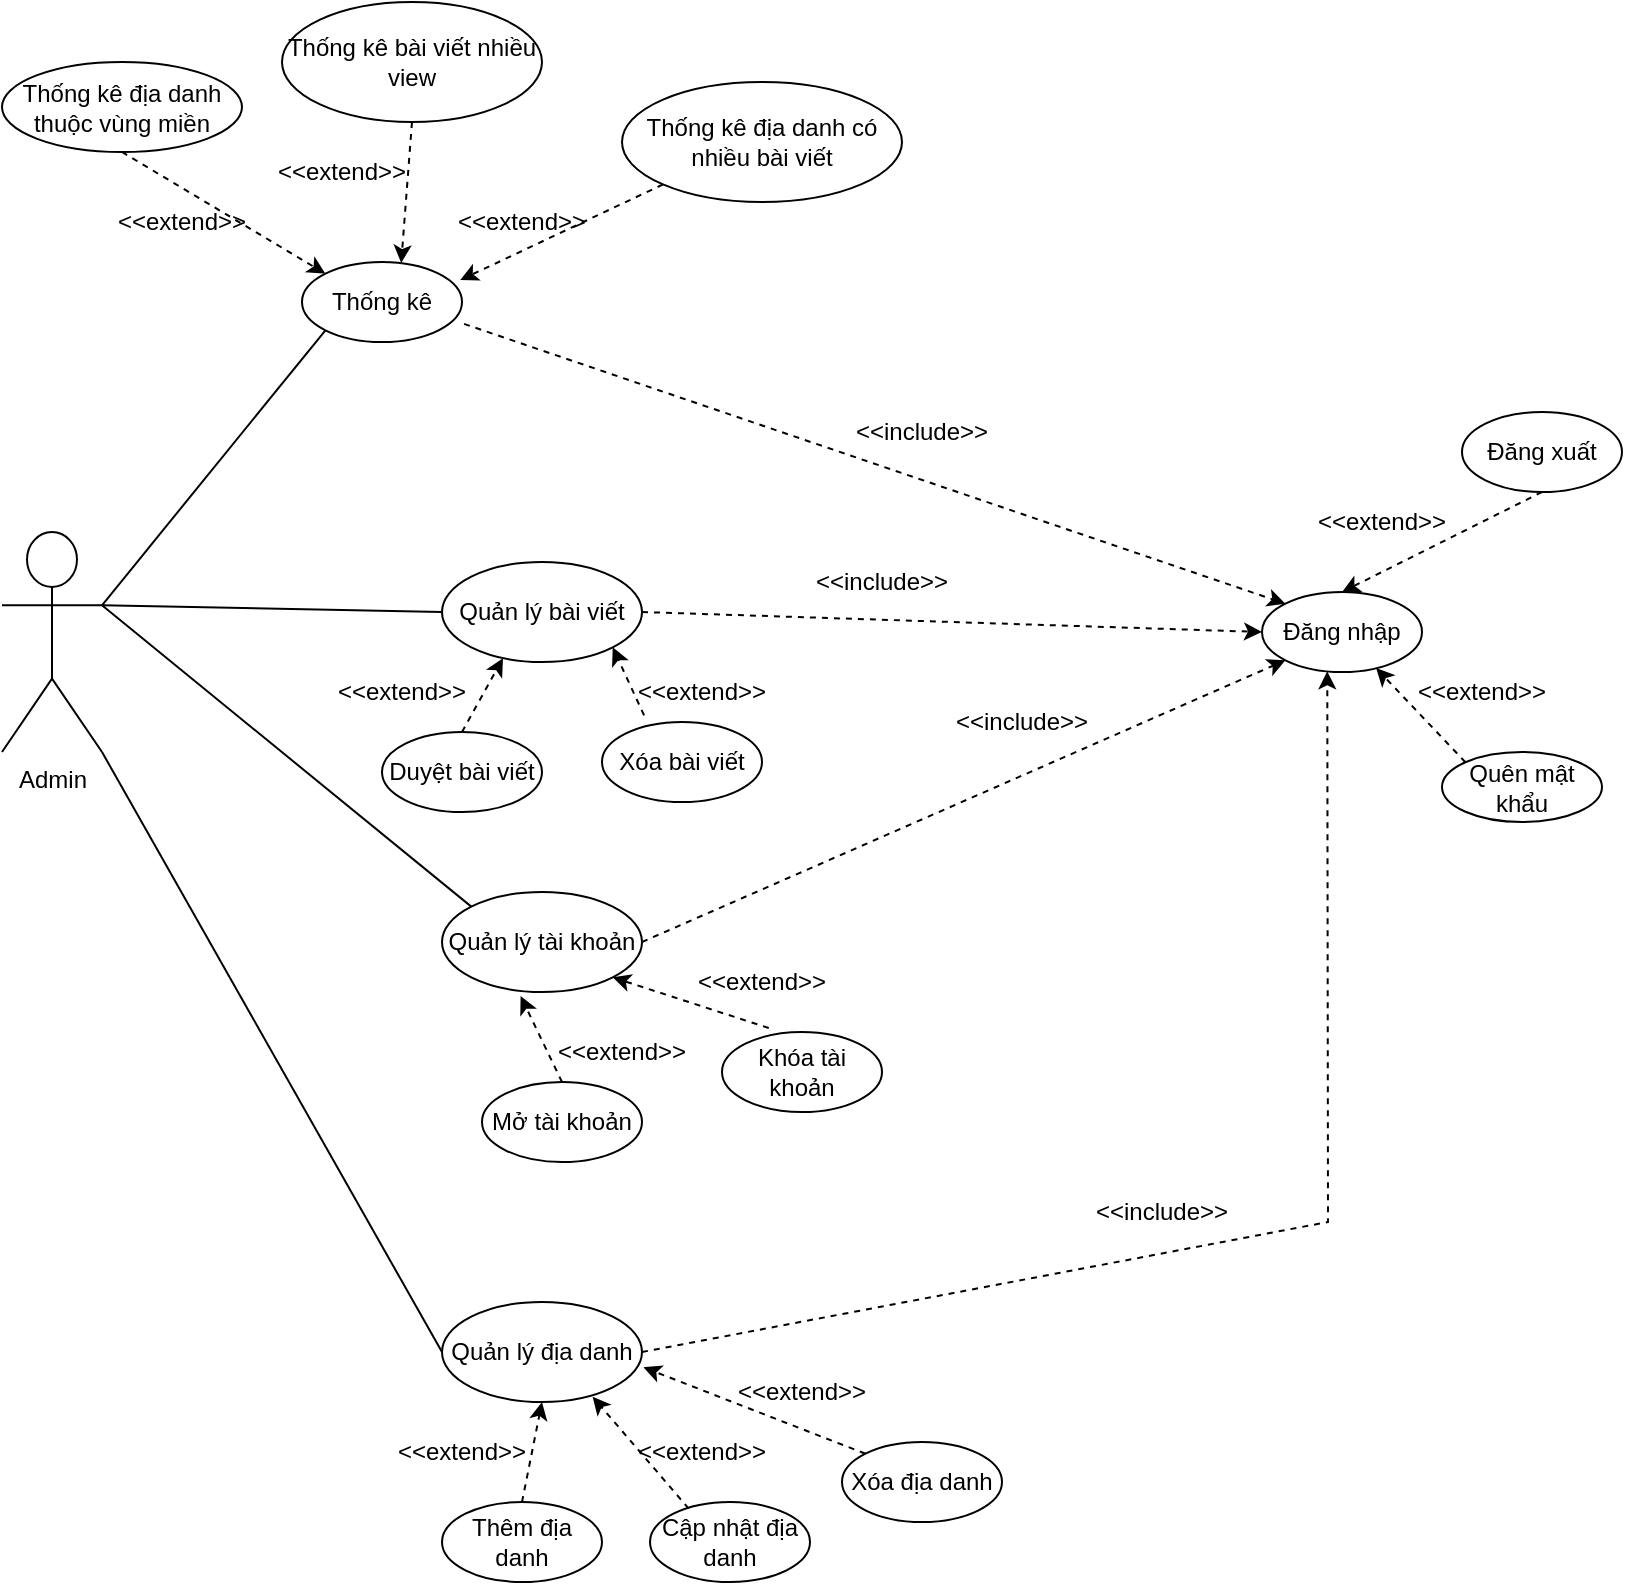 <mxfile version="16.0.0" type="github" pages="3">
  <diagram id="Jql77AijrYIN3KDk63lc" name="Admin">
    <mxGraphModel dx="1564" dy="872" grid="1" gridSize="10" guides="1" tooltips="1" connect="1" arrows="1" fold="1" page="1" pageScale="1" pageWidth="827" pageHeight="1169" math="0" shadow="0">
      <root>
        <mxCell id="OLgPwKhHEB8N8eYpCHfR-0" />
        <mxCell id="OLgPwKhHEB8N8eYpCHfR-1" parent="OLgPwKhHEB8N8eYpCHfR-0" />
        <mxCell id="vltrpdNg1YDniGxMTgad-0" value="Admin" style="shape=umlActor;verticalLabelPosition=bottom;verticalAlign=top;html=1;outlineConnect=0;" parent="OLgPwKhHEB8N8eYpCHfR-1" vertex="1">
          <mxGeometry x="10" y="335" width="50" height="110" as="geometry" />
        </mxCell>
        <mxCell id="wBagWmyPqQhV3in8v2J4-0" value="Đăng nhập" style="ellipse;whiteSpace=wrap;html=1;" parent="OLgPwKhHEB8N8eYpCHfR-1" vertex="1">
          <mxGeometry x="640" y="365" width="80" height="40" as="geometry" />
        </mxCell>
        <mxCell id="wBagWmyPqQhV3in8v2J4-1" value="Đăng xuất" style="ellipse;whiteSpace=wrap;html=1;" parent="OLgPwKhHEB8N8eYpCHfR-1" vertex="1">
          <mxGeometry x="740" y="275" width="80" height="40" as="geometry" />
        </mxCell>
        <mxCell id="wBagWmyPqQhV3in8v2J4-2" value="" style="endArrow=classic;html=1;rounded=0;dashed=1;exitX=0.5;exitY=1;exitDx=0;exitDy=0;entryX=0.5;entryY=0;entryDx=0;entryDy=0;" parent="OLgPwKhHEB8N8eYpCHfR-1" source="wBagWmyPqQhV3in8v2J4-1" target="wBagWmyPqQhV3in8v2J4-0" edge="1">
          <mxGeometry width="50" height="50" relative="1" as="geometry">
            <mxPoint x="255" y="465" as="sourcePoint" />
            <mxPoint x="305" y="415" as="targetPoint" />
          </mxGeometry>
        </mxCell>
        <mxCell id="wBagWmyPqQhV3in8v2J4-4" value="&amp;lt;&amp;lt;extend&amp;gt;&amp;gt;" style="text;html=1;strokeColor=none;fillColor=none;align=center;verticalAlign=middle;whiteSpace=wrap;rounded=0;" parent="OLgPwKhHEB8N8eYpCHfR-1" vertex="1">
          <mxGeometry x="670" y="315" width="60" height="30" as="geometry" />
        </mxCell>
        <mxCell id="wBagWmyPqQhV3in8v2J4-7" value="Thống kê" style="ellipse;whiteSpace=wrap;html=1;" parent="OLgPwKhHEB8N8eYpCHfR-1" vertex="1">
          <mxGeometry x="160" y="200" width="80" height="40" as="geometry" />
        </mxCell>
        <mxCell id="wBagWmyPqQhV3in8v2J4-9" value="Thống kê bài viết nhiều view" style="ellipse;whiteSpace=wrap;html=1;" parent="OLgPwKhHEB8N8eYpCHfR-1" vertex="1">
          <mxGeometry x="150" y="70" width="130" height="60" as="geometry" />
        </mxCell>
        <mxCell id="wBagWmyPqQhV3in8v2J4-10" value="Thống kê địa danh có nhiều bài viết" style="ellipse;whiteSpace=wrap;html=1;" parent="OLgPwKhHEB8N8eYpCHfR-1" vertex="1">
          <mxGeometry x="320" y="110" width="140" height="60" as="geometry" />
        </mxCell>
        <mxCell id="wBagWmyPqQhV3in8v2J4-11" value="Thống kê địa danh thuộc vùng miền" style="ellipse;whiteSpace=wrap;html=1;" parent="OLgPwKhHEB8N8eYpCHfR-1" vertex="1">
          <mxGeometry x="10" y="100" width="120" height="45" as="geometry" />
        </mxCell>
        <mxCell id="wBagWmyPqQhV3in8v2J4-12" value="" style="endArrow=classic;html=1;rounded=0;dashed=1;exitX=0.5;exitY=1;exitDx=0;exitDy=0;entryX=0.62;entryY=0.012;entryDx=0;entryDy=0;entryPerimeter=0;" parent="OLgPwKhHEB8N8eYpCHfR-1" source="wBagWmyPqQhV3in8v2J4-9" target="wBagWmyPqQhV3in8v2J4-7" edge="1">
          <mxGeometry width="50" height="50" relative="1" as="geometry">
            <mxPoint x="370" y="200" as="sourcePoint" />
            <mxPoint x="420" y="150" as="targetPoint" />
          </mxGeometry>
        </mxCell>
        <mxCell id="wBagWmyPqQhV3in8v2J4-13" value="" style="endArrow=classic;html=1;rounded=0;dashed=1;exitX=0;exitY=1;exitDx=0;exitDy=0;entryX=0.989;entryY=0.226;entryDx=0;entryDy=0;entryPerimeter=0;" parent="OLgPwKhHEB8N8eYpCHfR-1" source="wBagWmyPqQhV3in8v2J4-10" target="wBagWmyPqQhV3in8v2J4-7" edge="1">
          <mxGeometry width="50" height="50" relative="1" as="geometry">
            <mxPoint x="245" y="165" as="sourcePoint" />
            <mxPoint x="219.6" y="210.48" as="targetPoint" />
          </mxGeometry>
        </mxCell>
        <mxCell id="wBagWmyPqQhV3in8v2J4-15" value="" style="endArrow=classic;html=1;rounded=0;dashed=1;exitX=0.5;exitY=1;exitDx=0;exitDy=0;entryX=0;entryY=0;entryDx=0;entryDy=0;" parent="OLgPwKhHEB8N8eYpCHfR-1" source="wBagWmyPqQhV3in8v2J4-11" target="wBagWmyPqQhV3in8v2J4-7" edge="1">
          <mxGeometry width="50" height="50" relative="1" as="geometry">
            <mxPoint x="265" y="185" as="sourcePoint" />
            <mxPoint x="80" y="125.0" as="targetPoint" />
          </mxGeometry>
        </mxCell>
        <mxCell id="wBagWmyPqQhV3in8v2J4-16" value="&amp;lt;&amp;lt;extend&amp;gt;&amp;gt;" style="text;html=1;strokeColor=none;fillColor=none;align=center;verticalAlign=middle;whiteSpace=wrap;rounded=0;" parent="OLgPwKhHEB8N8eYpCHfR-1" vertex="1">
          <mxGeometry x="70" y="165" width="60" height="30" as="geometry" />
        </mxCell>
        <mxCell id="wBagWmyPqQhV3in8v2J4-18" value="&amp;lt;&amp;lt;extend&amp;gt;&amp;gt;" style="text;html=1;strokeColor=none;fillColor=none;align=center;verticalAlign=middle;whiteSpace=wrap;rounded=0;" parent="OLgPwKhHEB8N8eYpCHfR-1" vertex="1">
          <mxGeometry x="150" y="140" width="60" height="30" as="geometry" />
        </mxCell>
        <mxCell id="wBagWmyPqQhV3in8v2J4-19" value="&amp;lt;&amp;lt;extend&amp;gt;&amp;gt;" style="text;html=1;strokeColor=none;fillColor=none;align=center;verticalAlign=middle;whiteSpace=wrap;rounded=0;" parent="OLgPwKhHEB8N8eYpCHfR-1" vertex="1">
          <mxGeometry x="240" y="165" width="60" height="30" as="geometry" />
        </mxCell>
        <mxCell id="KhUkixnGrhb_PDHBroVw-0" value="Quản lý bài viết" style="ellipse;whiteSpace=wrap;html=1;" parent="OLgPwKhHEB8N8eYpCHfR-1" vertex="1">
          <mxGeometry x="230" y="350" width="100" height="50" as="geometry" />
        </mxCell>
        <mxCell id="KhUkixnGrhb_PDHBroVw-1" value="Quản lý tài khoản" style="ellipse;whiteSpace=wrap;html=1;" parent="OLgPwKhHEB8N8eYpCHfR-1" vertex="1">
          <mxGeometry x="230" y="515" width="100" height="50" as="geometry" />
        </mxCell>
        <mxCell id="z8ZjdY-Hk-6FsjkJAAoU-0" value="Duyệt bài viết" style="ellipse;whiteSpace=wrap;html=1;" parent="OLgPwKhHEB8N8eYpCHfR-1" vertex="1">
          <mxGeometry x="200" y="435" width="80" height="40" as="geometry" />
        </mxCell>
        <mxCell id="z8ZjdY-Hk-6FsjkJAAoU-1" value="Xóa bài viết" style="ellipse;whiteSpace=wrap;html=1;" parent="OLgPwKhHEB8N8eYpCHfR-1" vertex="1">
          <mxGeometry x="310" y="430" width="80" height="40" as="geometry" />
        </mxCell>
        <mxCell id="kyeEj7KUK-IWEr4JccgW-0" value="Khóa tài khoản" style="ellipse;whiteSpace=wrap;html=1;" parent="OLgPwKhHEB8N8eYpCHfR-1" vertex="1">
          <mxGeometry x="370" y="585" width="80" height="40" as="geometry" />
        </mxCell>
        <mxCell id="kyeEj7KUK-IWEr4JccgW-1" value="" style="endArrow=classic;html=1;rounded=0;dashed=1;exitX=0.263;exitY=-0.083;exitDx=0;exitDy=0;exitPerimeter=0;entryX=1;entryY=1;entryDx=0;entryDy=0;" parent="OLgPwKhHEB8N8eYpCHfR-1" source="z8ZjdY-Hk-6FsjkJAAoU-1" target="KhUkixnGrhb_PDHBroVw-0" edge="1">
          <mxGeometry width="50" height="50" relative="1" as="geometry">
            <mxPoint x="440" y="350" as="sourcePoint" />
            <mxPoint x="490" y="300" as="targetPoint" />
          </mxGeometry>
        </mxCell>
        <mxCell id="kyeEj7KUK-IWEr4JccgW-2" value="" style="endArrow=classic;html=1;rounded=0;dashed=1;exitX=0.5;exitY=0;exitDx=0;exitDy=0;entryX=0.305;entryY=0.962;entryDx=0;entryDy=0;entryPerimeter=0;" parent="OLgPwKhHEB8N8eYpCHfR-1" source="z8ZjdY-Hk-6FsjkJAAoU-0" target="KhUkixnGrhb_PDHBroVw-0" edge="1">
          <mxGeometry width="50" height="50" relative="1" as="geometry">
            <mxPoint x="440" y="350" as="sourcePoint" />
            <mxPoint x="490" y="300" as="targetPoint" />
          </mxGeometry>
        </mxCell>
        <mxCell id="kyeEj7KUK-IWEr4JccgW-3" value="&amp;lt;&amp;lt;extend&amp;gt;&amp;gt;" style="text;html=1;strokeColor=none;fillColor=none;align=center;verticalAlign=middle;whiteSpace=wrap;rounded=0;" parent="OLgPwKhHEB8N8eYpCHfR-1" vertex="1">
          <mxGeometry x="330" y="400" width="60" height="30" as="geometry" />
        </mxCell>
        <mxCell id="kyeEj7KUK-IWEr4JccgW-4" value="&amp;lt;&amp;lt;extend&amp;gt;&amp;gt;" style="text;html=1;strokeColor=none;fillColor=none;align=center;verticalAlign=middle;whiteSpace=wrap;rounded=0;" parent="OLgPwKhHEB8N8eYpCHfR-1" vertex="1">
          <mxGeometry x="180" y="400" width="60" height="30" as="geometry" />
        </mxCell>
        <mxCell id="kyeEj7KUK-IWEr4JccgW-5" value="" style="endArrow=classic;html=1;rounded=0;dashed=1;exitX=0.292;exitY=-0.05;exitDx=0;exitDy=0;entryX=1;entryY=1;entryDx=0;entryDy=0;exitPerimeter=0;" parent="OLgPwKhHEB8N8eYpCHfR-1" source="kyeEj7KUK-IWEr4JccgW-0" target="KhUkixnGrhb_PDHBroVw-1" edge="1">
          <mxGeometry width="50" height="50" relative="1" as="geometry">
            <mxPoint x="440" y="525" as="sourcePoint" />
            <mxPoint x="490" y="475" as="targetPoint" />
          </mxGeometry>
        </mxCell>
        <mxCell id="kyeEj7KUK-IWEr4JccgW-6" value="&amp;lt;&amp;lt;extend&amp;gt;&amp;gt;" style="text;html=1;strokeColor=none;fillColor=none;align=center;verticalAlign=middle;whiteSpace=wrap;rounded=0;" parent="OLgPwKhHEB8N8eYpCHfR-1" vertex="1">
          <mxGeometry x="360" y="545" width="60" height="30" as="geometry" />
        </mxCell>
        <mxCell id="kyeEj7KUK-IWEr4JccgW-7" value="" style="endArrow=none;html=1;rounded=0;exitX=1;exitY=0.333;exitDx=0;exitDy=0;exitPerimeter=0;entryX=0;entryY=1;entryDx=0;entryDy=0;" parent="OLgPwKhHEB8N8eYpCHfR-1" source="vltrpdNg1YDniGxMTgad-0" target="wBagWmyPqQhV3in8v2J4-7" edge="1">
          <mxGeometry width="50" height="50" relative="1" as="geometry">
            <mxPoint x="370" y="500" as="sourcePoint" />
            <mxPoint x="420" y="450" as="targetPoint" />
          </mxGeometry>
        </mxCell>
        <mxCell id="kyeEj7KUK-IWEr4JccgW-8" value="" style="endArrow=none;html=1;rounded=0;exitX=1;exitY=0.333;exitDx=0;exitDy=0;exitPerimeter=0;entryX=0;entryY=0.5;entryDx=0;entryDy=0;" parent="OLgPwKhHEB8N8eYpCHfR-1" source="vltrpdNg1YDniGxMTgad-0" target="KhUkixnGrhb_PDHBroVw-0" edge="1">
          <mxGeometry width="50" height="50" relative="1" as="geometry">
            <mxPoint x="370" y="500" as="sourcePoint" />
            <mxPoint x="420" y="450" as="targetPoint" />
          </mxGeometry>
        </mxCell>
        <mxCell id="kyeEj7KUK-IWEr4JccgW-9" value="" style="endArrow=none;html=1;rounded=0;exitX=1;exitY=0.333;exitDx=0;exitDy=0;exitPerimeter=0;entryX=0;entryY=0;entryDx=0;entryDy=0;" parent="OLgPwKhHEB8N8eYpCHfR-1" source="vltrpdNg1YDniGxMTgad-0" target="KhUkixnGrhb_PDHBroVw-1" edge="1">
          <mxGeometry width="50" height="50" relative="1" as="geometry">
            <mxPoint x="370" y="500" as="sourcePoint" />
            <mxPoint x="420" y="450" as="targetPoint" />
          </mxGeometry>
        </mxCell>
        <mxCell id="kyeEj7KUK-IWEr4JccgW-10" value="" style="endArrow=classic;html=1;rounded=0;dashed=1;exitX=1.013;exitY=0.774;exitDx=0;exitDy=0;exitPerimeter=0;entryX=0;entryY=0;entryDx=0;entryDy=0;" parent="OLgPwKhHEB8N8eYpCHfR-1" source="wBagWmyPqQhV3in8v2J4-7" target="wBagWmyPqQhV3in8v2J4-0" edge="1">
          <mxGeometry width="50" height="50" relative="1" as="geometry">
            <mxPoint x="370" y="380" as="sourcePoint" />
            <mxPoint x="420" y="330" as="targetPoint" />
          </mxGeometry>
        </mxCell>
        <mxCell id="kyeEj7KUK-IWEr4JccgW-11" value="" style="endArrow=classic;html=1;rounded=0;dashed=1;exitX=1;exitY=0.5;exitDx=0;exitDy=0;entryX=0;entryY=0.5;entryDx=0;entryDy=0;" parent="OLgPwKhHEB8N8eYpCHfR-1" source="KhUkixnGrhb_PDHBroVw-0" target="wBagWmyPqQhV3in8v2J4-0" edge="1">
          <mxGeometry width="50" height="50" relative="1" as="geometry">
            <mxPoint x="370" y="380" as="sourcePoint" />
            <mxPoint x="420" y="330" as="targetPoint" />
          </mxGeometry>
        </mxCell>
        <mxCell id="kyeEj7KUK-IWEr4JccgW-12" value="" style="endArrow=classic;html=1;rounded=0;dashed=1;exitX=1;exitY=0.5;exitDx=0;exitDy=0;entryX=0;entryY=1;entryDx=0;entryDy=0;" parent="OLgPwKhHEB8N8eYpCHfR-1" source="KhUkixnGrhb_PDHBroVw-1" target="wBagWmyPqQhV3in8v2J4-0" edge="1">
          <mxGeometry width="50" height="50" relative="1" as="geometry">
            <mxPoint x="370" y="380" as="sourcePoint" />
            <mxPoint x="420" y="330" as="targetPoint" />
          </mxGeometry>
        </mxCell>
        <mxCell id="ro9ozAIYGXByp175dPBN-0" value="Quên mật khẩu" style="ellipse;whiteSpace=wrap;html=1;" parent="OLgPwKhHEB8N8eYpCHfR-1" vertex="1">
          <mxGeometry x="730" y="445" width="80" height="35" as="geometry" />
        </mxCell>
        <mxCell id="ro9ozAIYGXByp175dPBN-1" value="" style="endArrow=classic;html=1;rounded=0;dashed=1;exitX=0;exitY=0;exitDx=0;exitDy=0;" parent="OLgPwKhHEB8N8eYpCHfR-1" source="ro9ozAIYGXByp175dPBN-0" target="wBagWmyPqQhV3in8v2J4-0" edge="1">
          <mxGeometry width="50" height="50" relative="1" as="geometry">
            <mxPoint x="690" y="380" as="sourcePoint" />
            <mxPoint x="740" y="330" as="targetPoint" />
          </mxGeometry>
        </mxCell>
        <mxCell id="ro9ozAIYGXByp175dPBN-2" value="&amp;lt;&amp;lt;extend&amp;gt;&amp;gt;" style="text;html=1;strokeColor=none;fillColor=none;align=center;verticalAlign=middle;whiteSpace=wrap;rounded=0;" parent="OLgPwKhHEB8N8eYpCHfR-1" vertex="1">
          <mxGeometry x="720" y="400" width="60" height="30" as="geometry" />
        </mxCell>
        <mxCell id="l3kfSCd3iPUqc4quCD4n-0" value="Mở tài khoản" style="ellipse;whiteSpace=wrap;html=1;" vertex="1" parent="OLgPwKhHEB8N8eYpCHfR-1">
          <mxGeometry x="250" y="610" width="80" height="40" as="geometry" />
        </mxCell>
        <mxCell id="l3kfSCd3iPUqc4quCD4n-1" value="" style="endArrow=classic;html=1;rounded=0;exitX=0.5;exitY=0;exitDx=0;exitDy=0;entryX=0.393;entryY=1.04;entryDx=0;entryDy=0;entryPerimeter=0;dashed=1;" edge="1" parent="OLgPwKhHEB8N8eYpCHfR-1" source="l3kfSCd3iPUqc4quCD4n-0" target="KhUkixnGrhb_PDHBroVw-1">
          <mxGeometry width="50" height="50" relative="1" as="geometry">
            <mxPoint x="460" y="575" as="sourcePoint" />
            <mxPoint x="510" y="525" as="targetPoint" />
          </mxGeometry>
        </mxCell>
        <mxCell id="l3kfSCd3iPUqc4quCD4n-2" value="&amp;lt;&amp;lt;extend&amp;gt;&amp;gt;" style="text;html=1;strokeColor=none;fillColor=none;align=center;verticalAlign=middle;whiteSpace=wrap;rounded=0;" vertex="1" parent="OLgPwKhHEB8N8eYpCHfR-1">
          <mxGeometry x="290" y="580" width="60" height="30" as="geometry" />
        </mxCell>
        <mxCell id="l3kfSCd3iPUqc4quCD4n-3" value="Quản lý địa danh" style="ellipse;whiteSpace=wrap;html=1;" vertex="1" parent="OLgPwKhHEB8N8eYpCHfR-1">
          <mxGeometry x="230" y="720" width="100" height="50" as="geometry" />
        </mxCell>
        <mxCell id="l3kfSCd3iPUqc4quCD4n-4" value="" style="endArrow=none;html=1;rounded=0;exitX=1;exitY=1;exitDx=0;exitDy=0;exitPerimeter=0;entryX=0;entryY=0.5;entryDx=0;entryDy=0;" edge="1" parent="OLgPwKhHEB8N8eYpCHfR-1" source="vltrpdNg1YDniGxMTgad-0" target="l3kfSCd3iPUqc4quCD4n-3">
          <mxGeometry width="50" height="50" relative="1" as="geometry">
            <mxPoint x="270" y="560" as="sourcePoint" />
            <mxPoint x="320" y="510" as="targetPoint" />
          </mxGeometry>
        </mxCell>
        <mxCell id="l3kfSCd3iPUqc4quCD4n-5" value="Thêm địa danh" style="ellipse;whiteSpace=wrap;html=1;" vertex="1" parent="OLgPwKhHEB8N8eYpCHfR-1">
          <mxGeometry x="230" y="820" width="80" height="40" as="geometry" />
        </mxCell>
        <mxCell id="l3kfSCd3iPUqc4quCD4n-6" value="Cập nhật địa danh" style="ellipse;whiteSpace=wrap;html=1;" vertex="1" parent="OLgPwKhHEB8N8eYpCHfR-1">
          <mxGeometry x="334" y="820" width="80" height="40" as="geometry" />
        </mxCell>
        <mxCell id="l3kfSCd3iPUqc4quCD4n-7" value="Xóa địa danh" style="ellipse;whiteSpace=wrap;html=1;" vertex="1" parent="OLgPwKhHEB8N8eYpCHfR-1">
          <mxGeometry x="430" y="790" width="80" height="40" as="geometry" />
        </mxCell>
        <mxCell id="l3kfSCd3iPUqc4quCD4n-8" value="&amp;lt;&amp;lt;extend&amp;gt;&amp;gt;" style="text;html=1;strokeColor=none;fillColor=none;align=center;verticalAlign=middle;whiteSpace=wrap;rounded=0;" vertex="1" parent="OLgPwKhHEB8N8eYpCHfR-1">
          <mxGeometry x="380" y="750" width="60" height="30" as="geometry" />
        </mxCell>
        <mxCell id="l3kfSCd3iPUqc4quCD4n-9" value="&amp;lt;&amp;lt;extend&amp;gt;&amp;gt;" style="text;html=1;strokeColor=none;fillColor=none;align=center;verticalAlign=middle;whiteSpace=wrap;rounded=0;" vertex="1" parent="OLgPwKhHEB8N8eYpCHfR-1">
          <mxGeometry x="330" y="780" width="60" height="30" as="geometry" />
        </mxCell>
        <mxCell id="l3kfSCd3iPUqc4quCD4n-10" value="&amp;lt;&amp;lt;extend&amp;gt;&amp;gt;" style="text;html=1;strokeColor=none;fillColor=none;align=center;verticalAlign=middle;whiteSpace=wrap;rounded=0;" vertex="1" parent="OLgPwKhHEB8N8eYpCHfR-1">
          <mxGeometry x="210" y="780" width="60" height="30" as="geometry" />
        </mxCell>
        <mxCell id="l3kfSCd3iPUqc4quCD4n-12" value="" style="endArrow=classic;html=1;rounded=0;exitX=0.5;exitY=0;exitDx=0;exitDy=0;entryX=0.5;entryY=1;entryDx=0;entryDy=0;dashed=1;" edge="1" parent="OLgPwKhHEB8N8eYpCHfR-1" source="l3kfSCd3iPUqc4quCD4n-5" target="l3kfSCd3iPUqc4quCD4n-3">
          <mxGeometry width="50" height="50" relative="1" as="geometry">
            <mxPoint x="300" y="620" as="sourcePoint" />
            <mxPoint x="279.3" y="577" as="targetPoint" />
          </mxGeometry>
        </mxCell>
        <mxCell id="l3kfSCd3iPUqc4quCD4n-14" value="" style="endArrow=classic;html=1;rounded=0;exitX=0.242;exitY=0.083;exitDx=0;exitDy=0;entryX=0.753;entryY=0.947;entryDx=0;entryDy=0;dashed=1;entryPerimeter=0;exitPerimeter=0;" edge="1" parent="OLgPwKhHEB8N8eYpCHfR-1" source="l3kfSCd3iPUqc4quCD4n-6" target="l3kfSCd3iPUqc4quCD4n-3">
          <mxGeometry width="50" height="50" relative="1" as="geometry">
            <mxPoint x="280" y="830" as="sourcePoint" />
            <mxPoint x="290" y="780" as="targetPoint" />
          </mxGeometry>
        </mxCell>
        <mxCell id="l3kfSCd3iPUqc4quCD4n-15" value="" style="endArrow=classic;html=1;rounded=0;exitX=0;exitY=0;exitDx=0;exitDy=0;entryX=1.007;entryY=0.653;entryDx=0;entryDy=0;dashed=1;entryPerimeter=0;" edge="1" parent="OLgPwKhHEB8N8eYpCHfR-1" source="l3kfSCd3iPUqc4quCD4n-7" target="l3kfSCd3iPUqc4quCD4n-3">
          <mxGeometry width="50" height="50" relative="1" as="geometry">
            <mxPoint x="363.36" y="833.32" as="sourcePoint" />
            <mxPoint x="315.3" y="777.35" as="targetPoint" />
          </mxGeometry>
        </mxCell>
        <mxCell id="l3kfSCd3iPUqc4quCD4n-18" value="" style="endArrow=classic;html=1;rounded=0;exitX=1;exitY=0.5;exitDx=0;exitDy=0;entryX=0.408;entryY=0.992;entryDx=0;entryDy=0;entryPerimeter=0;dashed=1;" edge="1" parent="OLgPwKhHEB8N8eYpCHfR-1" source="l3kfSCd3iPUqc4quCD4n-3" target="wBagWmyPqQhV3in8v2J4-0">
          <mxGeometry width="50" height="50" relative="1" as="geometry">
            <mxPoint x="510" y="610" as="sourcePoint" />
            <mxPoint x="560" y="560" as="targetPoint" />
            <Array as="points">
              <mxPoint x="673" y="680" />
            </Array>
          </mxGeometry>
        </mxCell>
        <mxCell id="l3kfSCd3iPUqc4quCD4n-19" value="&amp;lt;&amp;lt;include&amp;gt;&amp;gt;" style="text;html=1;strokeColor=none;fillColor=none;align=center;verticalAlign=middle;whiteSpace=wrap;rounded=0;" vertex="1" parent="OLgPwKhHEB8N8eYpCHfR-1">
          <mxGeometry x="440" y="270" width="60" height="30" as="geometry" />
        </mxCell>
        <mxCell id="l3kfSCd3iPUqc4quCD4n-20" value="&amp;lt;&amp;lt;include&amp;gt;&amp;gt;" style="text;html=1;strokeColor=none;fillColor=none;align=center;verticalAlign=middle;whiteSpace=wrap;rounded=0;" vertex="1" parent="OLgPwKhHEB8N8eYpCHfR-1">
          <mxGeometry x="420" y="345" width="60" height="30" as="geometry" />
        </mxCell>
        <mxCell id="l3kfSCd3iPUqc4quCD4n-21" value="&amp;lt;&amp;lt;include&amp;gt;&amp;gt;" style="text;html=1;strokeColor=none;fillColor=none;align=center;verticalAlign=middle;whiteSpace=wrap;rounded=0;" vertex="1" parent="OLgPwKhHEB8N8eYpCHfR-1">
          <mxGeometry x="490" y="415" width="60" height="30" as="geometry" />
        </mxCell>
        <mxCell id="l3kfSCd3iPUqc4quCD4n-22" value="&amp;lt;&amp;lt;include&amp;gt;&amp;gt;" style="text;html=1;strokeColor=none;fillColor=none;align=center;verticalAlign=middle;whiteSpace=wrap;rounded=0;" vertex="1" parent="OLgPwKhHEB8N8eYpCHfR-1">
          <mxGeometry x="560" y="660" width="60" height="30" as="geometry" />
        </mxCell>
      </root>
    </mxGraphModel>
  </diagram>
  <diagram id="rnLA2pWCElLlJlCpffi8" name="user">
    <mxGraphModel dx="1117" dy="623" grid="1" gridSize="10" guides="1" tooltips="1" connect="1" arrows="1" fold="1" page="1" pageScale="1" pageWidth="827" pageHeight="1169" math="0" shadow="0">
      <root>
        <mxCell id="WDvWQcNVRTAKgu-yZgN8-0" />
        <mxCell id="WDvWQcNVRTAKgu-yZgN8-1" parent="WDvWQcNVRTAKgu-yZgN8-0" />
        <mxCell id="WDvWQcNVRTAKgu-yZgN8-2" value="Đăng nhập" style="ellipse;whiteSpace=wrap;html=1;" parent="WDvWQcNVRTAKgu-yZgN8-1" vertex="1">
          <mxGeometry x="630" y="372" width="80" height="40" as="geometry" />
        </mxCell>
        <mxCell id="WDvWQcNVRTAKgu-yZgN8-3" value="Đăng xuất" style="ellipse;whiteSpace=wrap;html=1;" parent="WDvWQcNVRTAKgu-yZgN8-1" vertex="1">
          <mxGeometry x="730" y="282" width="80" height="40" as="geometry" />
        </mxCell>
        <mxCell id="WDvWQcNVRTAKgu-yZgN8-4" value="" style="endArrow=classic;html=1;rounded=0;dashed=1;exitX=0.5;exitY=1;exitDx=0;exitDy=0;entryX=0.5;entryY=0;entryDx=0;entryDy=0;" parent="WDvWQcNVRTAKgu-yZgN8-1" source="WDvWQcNVRTAKgu-yZgN8-3" target="WDvWQcNVRTAKgu-yZgN8-2" edge="1">
          <mxGeometry width="50" height="50" relative="1" as="geometry">
            <mxPoint x="245" y="472" as="sourcePoint" />
            <mxPoint x="295" y="422" as="targetPoint" />
          </mxGeometry>
        </mxCell>
        <mxCell id="8P9vWimUPg_xVC6pA8FB-1" value="user" style="shape=umlActor;verticalLabelPosition=bottom;verticalAlign=top;html=1;" parent="WDvWQcNVRTAKgu-yZgN8-1" vertex="1">
          <mxGeometry x="10" y="392" width="50" height="110" as="geometry" />
        </mxCell>
        <mxCell id="8P9vWimUPg_xVC6pA8FB-4" value="Đăng ký" style="ellipse;whiteSpace=wrap;html=1;" parent="WDvWQcNVRTAKgu-yZgN8-1" vertex="1">
          <mxGeometry x="740" y="422" width="80" height="40" as="geometry" />
        </mxCell>
        <mxCell id="8P9vWimUPg_xVC6pA8FB-5" value="&amp;lt;&amp;lt;extend&amp;gt;&amp;gt;" style="text;html=1;strokeColor=none;fillColor=none;align=center;verticalAlign=middle;whiteSpace=wrap;rounded=0;" parent="WDvWQcNVRTAKgu-yZgN8-1" vertex="1">
          <mxGeometry x="660" y="322" width="60" height="30" as="geometry" />
        </mxCell>
        <mxCell id="M4X3rj4kXI6tyak3ntOv-1" value="Quản lý tài khoản &lt;br&gt;cá nhân" style="ellipse;whiteSpace=wrap;html=1;" parent="WDvWQcNVRTAKgu-yZgN8-1" vertex="1">
          <mxGeometry x="100" y="222" width="120" height="50" as="geometry" />
        </mxCell>
        <mxCell id="hpNYV92SBJ5mCEnbdmpr-0" value="" style="endArrow=classic;html=1;rounded=0;exitX=0.5;exitY=0;exitDx=0;exitDy=0;dashed=1;" parent="WDvWQcNVRTAKgu-yZgN8-1" source="8P9vWimUPg_xVC6pA8FB-4" target="WDvWQcNVRTAKgu-yZgN8-2" edge="1">
          <mxGeometry width="50" height="50" relative="1" as="geometry">
            <mxPoint x="340" y="252" as="sourcePoint" />
            <mxPoint x="390" y="202" as="targetPoint" />
          </mxGeometry>
        </mxCell>
        <mxCell id="hpNYV92SBJ5mCEnbdmpr-1" value="&amp;lt;&amp;lt;extend&amp;gt;&amp;gt;" style="text;html=1;strokeColor=none;fillColor=none;align=center;verticalAlign=middle;whiteSpace=wrap;rounded=0;" parent="WDvWQcNVRTAKgu-yZgN8-1" vertex="1">
          <mxGeometry x="720" y="382" width="60" height="30" as="geometry" />
        </mxCell>
        <mxCell id="hpNYV92SBJ5mCEnbdmpr-2" value="Thay đổi&lt;br&gt;&amp;nbsp;mật khẩu" style="ellipse;whiteSpace=wrap;html=1;" parent="WDvWQcNVRTAKgu-yZgN8-1" vertex="1">
          <mxGeometry x="240" y="32" width="80" height="40" as="geometry" />
        </mxCell>
        <mxCell id="hpNYV92SBJ5mCEnbdmpr-3" value="Thay đổi&lt;br&gt;thông tin cá nhân" style="ellipse;whiteSpace=wrap;html=1;" parent="WDvWQcNVRTAKgu-yZgN8-1" vertex="1">
          <mxGeometry x="90" y="42" width="100" height="50" as="geometry" />
        </mxCell>
        <mxCell id="HtMNi7MYTuoTUYnUFZef-0" value="Cài đặt tài khoản" style="ellipse;whiteSpace=wrap;html=1;" parent="WDvWQcNVRTAKgu-yZgN8-1" vertex="1">
          <mxGeometry x="234" y="132" width="120" height="50" as="geometry" />
        </mxCell>
        <mxCell id="HtMNi7MYTuoTUYnUFZef-1" value="Xem lịch sử &lt;br&gt;đăng bài viết" style="ellipse;whiteSpace=wrap;html=1;" parent="WDvWQcNVRTAKgu-yZgN8-1" vertex="1">
          <mxGeometry x="250" y="292" width="120" height="50" as="geometry" />
        </mxCell>
        <mxCell id="HtMNi7MYTuoTUYnUFZef-3" value="Thay đổi&lt;br&gt;trạng thái" style="ellipse;whiteSpace=wrap;html=1;" parent="WDvWQcNVRTAKgu-yZgN8-1" vertex="1">
          <mxGeometry x="370" y="47" width="80" height="40" as="geometry" />
        </mxCell>
        <mxCell id="HtMNi7MYTuoTUYnUFZef-4" value="" style="endArrow=none;html=1;rounded=0;exitX=1;exitY=0.333;exitDx=0;exitDy=0;exitPerimeter=0;entryX=0;entryY=0.5;entryDx=0;entryDy=0;" parent="WDvWQcNVRTAKgu-yZgN8-1" source="8P9vWimUPg_xVC6pA8FB-1" target="M4X3rj4kXI6tyak3ntOv-1" edge="1">
          <mxGeometry width="50" height="50" relative="1" as="geometry">
            <mxPoint x="430" y="402" as="sourcePoint" />
            <mxPoint x="480" y="352" as="targetPoint" />
          </mxGeometry>
        </mxCell>
        <mxCell id="HtMNi7MYTuoTUYnUFZef-5" value="" style="endArrow=classic;html=1;rounded=0;exitX=0;exitY=0.5;exitDx=0;exitDy=0;entryX=0.699;entryY=0.068;entryDx=0;entryDy=0;dashed=1;entryPerimeter=0;" parent="WDvWQcNVRTAKgu-yZgN8-1" source="HtMNi7MYTuoTUYnUFZef-0" target="M4X3rj4kXI6tyak3ntOv-1" edge="1">
          <mxGeometry width="50" height="50" relative="1" as="geometry">
            <mxPoint x="190" y="342" as="sourcePoint" />
            <mxPoint x="161.08" y="175.35" as="targetPoint" />
          </mxGeometry>
        </mxCell>
        <mxCell id="HtMNi7MYTuoTUYnUFZef-6" value="" style="endArrow=classic;html=1;rounded=0;exitX=0;exitY=0.5;exitDx=0;exitDy=0;dashed=1;fontStyle=1;entryX=0.954;entryY=0.781;entryDx=0;entryDy=0;entryPerimeter=0;" parent="WDvWQcNVRTAKgu-yZgN8-1" source="HtMNi7MYTuoTUYnUFZef-1" target="M4X3rj4kXI6tyak3ntOv-1" edge="1">
          <mxGeometry width="50" height="50" relative="1" as="geometry">
            <mxPoint x="280" y="207" as="sourcePoint" />
            <mxPoint x="220" y="252" as="targetPoint" />
          </mxGeometry>
        </mxCell>
        <mxCell id="HtMNi7MYTuoTUYnUFZef-8" value="" style="endArrow=classic;html=1;rounded=0;dashed=1;entryX=0;entryY=0;entryDx=0;entryDy=0;exitX=1;exitY=1;exitDx=0;exitDy=0;" parent="WDvWQcNVRTAKgu-yZgN8-1" source="hpNYV92SBJ5mCEnbdmpr-3" target="HtMNi7MYTuoTUYnUFZef-0" edge="1">
          <mxGeometry width="50" height="50" relative="1" as="geometry">
            <mxPoint x="190" y="342" as="sourcePoint" />
            <mxPoint x="240" y="292" as="targetPoint" />
          </mxGeometry>
        </mxCell>
        <mxCell id="HtMNi7MYTuoTUYnUFZef-9" value="" style="endArrow=classic;html=1;rounded=0;dashed=1;entryX=0.5;entryY=0;entryDx=0;entryDy=0;exitX=0.5;exitY=1;exitDx=0;exitDy=0;" parent="WDvWQcNVRTAKgu-yZgN8-1" source="hpNYV92SBJ5mCEnbdmpr-2" target="HtMNi7MYTuoTUYnUFZef-0" edge="1">
          <mxGeometry width="50" height="50" relative="1" as="geometry">
            <mxPoint x="185.864" y="94.42" as="sourcePoint" />
            <mxPoint x="236.963" y="149.58" as="targetPoint" />
          </mxGeometry>
        </mxCell>
        <mxCell id="HtMNi7MYTuoTUYnUFZef-10" value="" style="endArrow=classic;html=1;rounded=0;dashed=1;exitX=0.27;exitY=0.97;exitDx=0;exitDy=0;exitPerimeter=0;" parent="WDvWQcNVRTAKgu-yZgN8-1" source="HtMNi7MYTuoTUYnUFZef-3" target="HtMNi7MYTuoTUYnUFZef-0" edge="1">
          <mxGeometry width="50" height="50" relative="1" as="geometry">
            <mxPoint x="195.864" y="104.42" as="sourcePoint" />
            <mxPoint x="246.963" y="159.58" as="targetPoint" />
          </mxGeometry>
        </mxCell>
        <mxCell id="HtMNi7MYTuoTUYnUFZef-11" value="&amp;lt;&amp;lt;extend&amp;gt;&amp;gt;" style="text;html=1;strokeColor=none;fillColor=none;align=center;verticalAlign=middle;whiteSpace=wrap;rounded=0;" parent="WDvWQcNVRTAKgu-yZgN8-1" vertex="1">
          <mxGeometry x="140" y="102" width="60" height="30" as="geometry" />
        </mxCell>
        <mxCell id="HtMNi7MYTuoTUYnUFZef-12" value="&amp;lt;&amp;lt;extend&amp;gt;&amp;gt;" style="text;html=1;strokeColor=none;fillColor=none;align=center;verticalAlign=middle;whiteSpace=wrap;rounded=0;" parent="WDvWQcNVRTAKgu-yZgN8-1" vertex="1">
          <mxGeometry x="220" y="82" width="60" height="30" as="geometry" />
        </mxCell>
        <mxCell id="HtMNi7MYTuoTUYnUFZef-13" value="&amp;lt;&amp;lt;extend&amp;gt;&amp;gt;" style="text;html=1;strokeColor=none;fillColor=none;align=center;verticalAlign=middle;whiteSpace=wrap;rounded=0;" parent="WDvWQcNVRTAKgu-yZgN8-1" vertex="1">
          <mxGeometry x="300" y="87" width="60" height="30" as="geometry" />
        </mxCell>
        <mxCell id="HtMNi7MYTuoTUYnUFZef-14" value="&amp;lt;&amp;lt;extend&amp;gt;&amp;gt;" style="text;html=1;strokeColor=none;fillColor=none;align=center;verticalAlign=middle;whiteSpace=wrap;rounded=0;" parent="WDvWQcNVRTAKgu-yZgN8-1" vertex="1">
          <mxGeometry x="150" y="162" width="60" height="30" as="geometry" />
        </mxCell>
        <mxCell id="HtMNi7MYTuoTUYnUFZef-15" value="&amp;lt;&amp;lt;extend&amp;gt;&amp;gt;" style="text;html=1;strokeColor=none;fillColor=none;align=center;verticalAlign=middle;whiteSpace=wrap;rounded=0;" parent="WDvWQcNVRTAKgu-yZgN8-1" vertex="1">
          <mxGeometry x="160" y="292" width="60" height="30" as="geometry" />
        </mxCell>
        <mxCell id="SFu7Zz9chXo6OjuvEOsw-0" value="Quản lý bài viết" style="ellipse;whiteSpace=wrap;html=1;" parent="WDvWQcNVRTAKgu-yZgN8-1" vertex="1">
          <mxGeometry x="174" y="382" width="120" height="50" as="geometry" />
        </mxCell>
        <mxCell id="SFu7Zz9chXo6OjuvEOsw-2" value="" style="endArrow=none;html=1;rounded=0;exitX=1;exitY=0.333;exitDx=0;exitDy=0;exitPerimeter=0;entryX=0;entryY=0.5;entryDx=0;entryDy=0;" parent="WDvWQcNVRTAKgu-yZgN8-1" source="8P9vWimUPg_xVC6pA8FB-1" target="SFu7Zz9chXo6OjuvEOsw-0" edge="1">
          <mxGeometry width="50" height="50" relative="1" as="geometry">
            <mxPoint x="380" y="402" as="sourcePoint" />
            <mxPoint x="430" y="352" as="targetPoint" />
          </mxGeometry>
        </mxCell>
        <mxCell id="entRKufHrrszxx7zhp1--0" value="Thêm bài viết" style="ellipse;whiteSpace=wrap;html=1;" parent="WDvWQcNVRTAKgu-yZgN8-1" vertex="1">
          <mxGeometry x="80" y="462" width="80" height="40" as="geometry" />
        </mxCell>
        <mxCell id="entRKufHrrszxx7zhp1--1" value="Sửa bài viết" style="ellipse;whiteSpace=wrap;html=1;" parent="WDvWQcNVRTAKgu-yZgN8-1" vertex="1">
          <mxGeometry x="180" y="482" width="80" height="40" as="geometry" />
        </mxCell>
        <mxCell id="entRKufHrrszxx7zhp1--2" value="Xóa bài viết" style="ellipse;whiteSpace=wrap;html=1;" parent="WDvWQcNVRTAKgu-yZgN8-1" vertex="1">
          <mxGeometry x="280" y="482" width="80" height="40" as="geometry" />
        </mxCell>
        <mxCell id="entRKufHrrszxx7zhp1--3" value="Xem bài viết" style="ellipse;whiteSpace=wrap;html=1;" parent="WDvWQcNVRTAKgu-yZgN8-1" vertex="1">
          <mxGeometry x="360" y="442" width="80" height="40" as="geometry" />
        </mxCell>
        <mxCell id="entRKufHrrszxx7zhp1--5" value="" style="endArrow=classic;html=1;rounded=0;exitX=0.704;exitY=-0.071;exitDx=0;exitDy=0;entryX=0;entryY=1;entryDx=0;entryDy=0;dashed=1;exitPerimeter=0;" parent="WDvWQcNVRTAKgu-yZgN8-1" source="entRKufHrrszxx7zhp1--0" target="SFu7Zz9chXo6OjuvEOsw-0" edge="1">
          <mxGeometry width="50" height="50" relative="1" as="geometry">
            <mxPoint x="380" y="562" as="sourcePoint" />
            <mxPoint x="430" y="512" as="targetPoint" />
          </mxGeometry>
        </mxCell>
        <mxCell id="entRKufHrrszxx7zhp1--6" value="" style="endArrow=classic;html=1;rounded=0;exitX=0.5;exitY=0;exitDx=0;exitDy=0;entryX=0.5;entryY=1;entryDx=0;entryDy=0;dashed=1;" parent="WDvWQcNVRTAKgu-yZgN8-1" source="entRKufHrrszxx7zhp1--1" target="SFu7Zz9chXo6OjuvEOsw-0" edge="1">
          <mxGeometry width="50" height="50" relative="1" as="geometry">
            <mxPoint x="200.963" y="434.42" as="sourcePoint" />
            <mxPoint x="158.284" y="477.858" as="targetPoint" />
          </mxGeometry>
        </mxCell>
        <mxCell id="entRKufHrrszxx7zhp1--7" value="" style="endArrow=classic;html=1;rounded=0;dashed=1;entryX=0.75;entryY=1.01;entryDx=0;entryDy=0;entryPerimeter=0;exitX=0.395;exitY=-0.071;exitDx=0;exitDy=0;exitPerimeter=0;" parent="WDvWQcNVRTAKgu-yZgN8-1" source="entRKufHrrszxx7zhp1--2" target="SFu7Zz9chXo6OjuvEOsw-0" edge="1">
          <mxGeometry width="50" height="50" relative="1" as="geometry">
            <mxPoint x="380" y="562" as="sourcePoint" />
            <mxPoint x="430" y="512" as="targetPoint" />
          </mxGeometry>
        </mxCell>
        <mxCell id="entRKufHrrszxx7zhp1--8" value="" style="endArrow=classic;html=1;rounded=0;dashed=1;entryX=0.963;entryY=0.743;entryDx=0;entryDy=0;entryPerimeter=0;exitX=0;exitY=0.5;exitDx=0;exitDy=0;" parent="WDvWQcNVRTAKgu-yZgN8-1" source="entRKufHrrszxx7zhp1--3" target="SFu7Zz9chXo6OjuvEOsw-0" edge="1">
          <mxGeometry width="50" height="50" relative="1" as="geometry">
            <mxPoint x="380" y="562" as="sourcePoint" />
            <mxPoint x="430" y="512" as="targetPoint" />
          </mxGeometry>
        </mxCell>
        <mxCell id="V7eiqUyBbpotob-zblQo-1" value="Tương tác&lt;br&gt;&amp;nbsp;bài viết" style="ellipse;whiteSpace=wrap;html=1;" parent="WDvWQcNVRTAKgu-yZgN8-1" vertex="1">
          <mxGeometry x="490" y="427" width="80" height="40" as="geometry" />
        </mxCell>
        <mxCell id="V7eiqUyBbpotob-zblQo-2" value="" style="endArrow=classic;html=1;rounded=0;dashed=1;entryX=1;entryY=0.5;entryDx=0;entryDy=0;exitX=0;exitY=0.5;exitDx=0;exitDy=0;" parent="WDvWQcNVRTAKgu-yZgN8-1" source="V7eiqUyBbpotob-zblQo-1" target="entRKufHrrszxx7zhp1--3" edge="1">
          <mxGeometry width="50" height="50" relative="1" as="geometry">
            <mxPoint x="370.0" y="472.0" as="sourcePoint" />
            <mxPoint x="299.56" y="429.15" as="targetPoint" />
          </mxGeometry>
        </mxCell>
        <mxCell id="V7eiqUyBbpotob-zblQo-3" value="&amp;lt;&amp;lt;extend&amp;gt;&amp;gt;" style="text;html=1;strokeColor=none;fillColor=none;align=center;verticalAlign=middle;whiteSpace=wrap;rounded=0;" parent="WDvWQcNVRTAKgu-yZgN8-1" vertex="1">
          <mxGeometry x="100" y="422" width="60" height="30" as="geometry" />
        </mxCell>
        <mxCell id="V7eiqUyBbpotob-zblQo-4" value="&amp;lt;&amp;lt;extend&amp;gt;&amp;gt;" style="text;html=1;strokeColor=none;fillColor=none;align=center;verticalAlign=middle;whiteSpace=wrap;rounded=0;" parent="WDvWQcNVRTAKgu-yZgN8-1" vertex="1">
          <mxGeometry x="234" y="452" width="60" height="30" as="geometry" />
        </mxCell>
        <mxCell id="V7eiqUyBbpotob-zblQo-5" value="&amp;lt;&amp;lt;extend&amp;gt;&amp;gt;" style="text;html=1;strokeColor=none;fillColor=none;align=center;verticalAlign=middle;whiteSpace=wrap;rounded=0;" parent="WDvWQcNVRTAKgu-yZgN8-1" vertex="1">
          <mxGeometry x="160" y="447" width="60" height="30" as="geometry" />
        </mxCell>
        <mxCell id="V7eiqUyBbpotob-zblQo-6" value="&amp;lt;&amp;lt;extend&amp;gt;&amp;gt;" style="text;html=1;strokeColor=none;fillColor=none;align=center;verticalAlign=middle;whiteSpace=wrap;rounded=0;" parent="WDvWQcNVRTAKgu-yZgN8-1" vertex="1">
          <mxGeometry x="310" y="412" width="60" height="30" as="geometry" />
        </mxCell>
        <mxCell id="V7eiqUyBbpotob-zblQo-7" value="&amp;lt;&amp;lt;extend&amp;gt;&amp;gt;" style="text;html=1;strokeColor=none;fillColor=none;align=center;verticalAlign=middle;whiteSpace=wrap;rounded=0;" parent="WDvWQcNVRTAKgu-yZgN8-1" vertex="1">
          <mxGeometry x="430" y="422" width="60" height="30" as="geometry" />
        </mxCell>
        <mxCell id="MSQ5H6lAyhnNwMnTTtLp-1" value="Xem thông tin&lt;br&gt;&amp;nbsp;địa danh" style="ellipse;whiteSpace=wrap;html=1;" parent="WDvWQcNVRTAKgu-yZgN8-1" vertex="1">
          <mxGeometry x="180" y="592" width="120" height="50" as="geometry" />
        </mxCell>
        <mxCell id="MSQ5H6lAyhnNwMnTTtLp-2" value="" style="endArrow=none;html=1;rounded=0;exitX=1;exitY=1;exitDx=0;exitDy=0;exitPerimeter=0;entryX=0;entryY=0.5;entryDx=0;entryDy=0;" parent="WDvWQcNVRTAKgu-yZgN8-1" source="8P9vWimUPg_xVC6pA8FB-1" target="MSQ5H6lAyhnNwMnTTtLp-1" edge="1">
          <mxGeometry width="50" height="50" relative="1" as="geometry">
            <mxPoint x="380" y="662" as="sourcePoint" />
            <mxPoint x="430" y="612" as="targetPoint" />
          </mxGeometry>
        </mxCell>
        <mxCell id="3Xqp2JZp-xdPkFado56v-0" value="Chia sẻ&lt;br&gt;&amp;nbsp;bài viết" style="ellipse;whiteSpace=wrap;html=1;" parent="WDvWQcNVRTAKgu-yZgN8-1" vertex="1">
          <mxGeometry x="440" y="512" width="80" height="40" as="geometry" />
        </mxCell>
        <mxCell id="3Xqp2JZp-xdPkFado56v-1" value="" style="endArrow=classic;html=1;rounded=0;entryX=1;entryY=1;entryDx=0;entryDy=0;exitX=0;exitY=0;exitDx=0;exitDy=0;dashed=1;" parent="WDvWQcNVRTAKgu-yZgN8-1" source="3Xqp2JZp-xdPkFado56v-0" target="entRKufHrrszxx7zhp1--3" edge="1">
          <mxGeometry width="50" height="50" relative="1" as="geometry">
            <mxPoint x="380" y="662" as="sourcePoint" />
            <mxPoint x="430" y="612" as="targetPoint" />
          </mxGeometry>
        </mxCell>
        <mxCell id="3Xqp2JZp-xdPkFado56v-2" value="&amp;lt;&amp;lt;extend&amp;gt;&amp;gt;" style="text;html=1;strokeColor=none;fillColor=none;align=center;verticalAlign=middle;whiteSpace=wrap;rounded=0;" parent="WDvWQcNVRTAKgu-yZgN8-1" vertex="1">
          <mxGeometry x="390" y="492" width="60" height="30" as="geometry" />
        </mxCell>
        <mxCell id="c-_fNT49ChvkAA6udLzj-0" value="Xem nơi&amp;nbsp;&lt;br&gt;lưu trú" style="ellipse;whiteSpace=wrap;html=1;" parent="WDvWQcNVRTAKgu-yZgN8-1" vertex="1">
          <mxGeometry x="120" y="702" width="80" height="40" as="geometry" />
        </mxCell>
        <mxCell id="c-_fNT49ChvkAA6udLzj-1" value="Xem quán ăn" style="ellipse;whiteSpace=wrap;html=1;" parent="WDvWQcNVRTAKgu-yZgN8-1" vertex="1">
          <mxGeometry x="250" y="702" width="80" height="40" as="geometry" />
        </mxCell>
        <mxCell id="c-_fNT49ChvkAA6udLzj-2" value="" style="endArrow=classic;html=1;rounded=0;dashed=1;exitX=0.5;exitY=0;exitDx=0;exitDy=0;entryX=0.262;entryY=1;entryDx=0;entryDy=0;entryPerimeter=0;" parent="WDvWQcNVRTAKgu-yZgN8-1" source="c-_fNT49ChvkAA6udLzj-0" target="MSQ5H6lAyhnNwMnTTtLp-1" edge="1">
          <mxGeometry width="50" height="50" relative="1" as="geometry">
            <mxPoint x="380" y="632" as="sourcePoint" />
            <mxPoint x="430" y="582" as="targetPoint" />
          </mxGeometry>
        </mxCell>
        <mxCell id="c-_fNT49ChvkAA6udLzj-3" value="" style="endArrow=classic;html=1;rounded=0;dashed=1;exitX=0.5;exitY=0;exitDx=0;exitDy=0;entryX=0.604;entryY=0.981;entryDx=0;entryDy=0;entryPerimeter=0;" parent="WDvWQcNVRTAKgu-yZgN8-1" source="c-_fNT49ChvkAA6udLzj-1" target="MSQ5H6lAyhnNwMnTTtLp-1" edge="1">
          <mxGeometry width="50" height="50" relative="1" as="geometry">
            <mxPoint x="170" y="712" as="sourcePoint" />
            <mxPoint x="228.16" y="655.8" as="targetPoint" />
          </mxGeometry>
        </mxCell>
        <mxCell id="c-_fNT49ChvkAA6udLzj-4" value="&amp;lt;&amp;lt;extend&amp;gt;&amp;gt;" style="text;html=1;strokeColor=none;fillColor=none;align=center;verticalAlign=middle;whiteSpace=wrap;rounded=0;" parent="WDvWQcNVRTAKgu-yZgN8-1" vertex="1">
          <mxGeometry x="280" y="652" width="60" height="30" as="geometry" />
        </mxCell>
        <mxCell id="c-_fNT49ChvkAA6udLzj-5" value="&amp;lt;&amp;lt;extend&amp;gt;&amp;gt;" style="text;html=1;strokeColor=none;fillColor=none;align=center;verticalAlign=middle;whiteSpace=wrap;rounded=0;" parent="WDvWQcNVRTAKgu-yZgN8-1" vertex="1">
          <mxGeometry x="120" y="652" width="60" height="30" as="geometry" />
        </mxCell>
        <mxCell id="c-_fNT49ChvkAA6udLzj-6" value="Tìm kiếm" style="ellipse;whiteSpace=wrap;html=1;" parent="WDvWQcNVRTAKgu-yZgN8-1" vertex="1">
          <mxGeometry x="200" y="832" width="120" height="50" as="geometry" />
        </mxCell>
        <mxCell id="c-_fNT49ChvkAA6udLzj-7" value="" style="endArrow=none;html=1;rounded=0;exitX=0;exitY=1;exitDx=0;exitDy=0;exitPerimeter=0;entryX=0;entryY=0.5;entryDx=0;entryDy=0;" parent="WDvWQcNVRTAKgu-yZgN8-1" source="8P9vWimUPg_xVC6pA8FB-1" target="c-_fNT49ChvkAA6udLzj-6" edge="1">
          <mxGeometry width="50" height="50" relative="1" as="geometry">
            <mxPoint x="380" y="752" as="sourcePoint" />
            <mxPoint x="430" y="702" as="targetPoint" />
            <Array as="points">
              <mxPoint x="10" y="857" />
            </Array>
          </mxGeometry>
        </mxCell>
        <mxCell id="c-_fNT49ChvkAA6udLzj-8" value="Tìm kiếm&lt;br&gt;&amp;nbsp;theo miền" style="ellipse;whiteSpace=wrap;html=1;" parent="WDvWQcNVRTAKgu-yZgN8-1" vertex="1">
          <mxGeometry x="110" y="912" width="80" height="40" as="geometry" />
        </mxCell>
        <mxCell id="c-_fNT49ChvkAA6udLzj-9" value="Tìm kiếm&lt;br&gt;&amp;nbsp;theo vùng" style="ellipse;whiteSpace=wrap;html=1;" parent="WDvWQcNVRTAKgu-yZgN8-1" vertex="1">
          <mxGeometry x="210" y="922" width="80" height="40" as="geometry" />
        </mxCell>
        <mxCell id="c-_fNT49ChvkAA6udLzj-10" value="Tìm kiếm&lt;br&gt;&amp;nbsp;theo địa danh" style="ellipse;whiteSpace=wrap;html=1;" parent="WDvWQcNVRTAKgu-yZgN8-1" vertex="1">
          <mxGeometry x="320" y="912" width="80" height="40" as="geometry" />
        </mxCell>
        <mxCell id="wWME3iKhrJm0CGBidg1H-0" value="" style="endArrow=classic;html=1;rounded=0;exitX=0.685;exitY=0.06;exitDx=0;exitDy=0;exitPerimeter=0;entryX=0;entryY=1;entryDx=0;entryDy=0;dashed=1;" parent="WDvWQcNVRTAKgu-yZgN8-1" source="c-_fNT49ChvkAA6udLzj-8" target="c-_fNT49ChvkAA6udLzj-6" edge="1">
          <mxGeometry width="50" height="50" relative="1" as="geometry">
            <mxPoint x="380" y="742" as="sourcePoint" />
            <mxPoint x="220" y="872" as="targetPoint" />
          </mxGeometry>
        </mxCell>
        <mxCell id="wWME3iKhrJm0CGBidg1H-1" value="" style="endArrow=classic;html=1;rounded=0;exitX=0.5;exitY=0;exitDx=0;exitDy=0;entryX=0.5;entryY=1;entryDx=0;entryDy=0;dashed=1;" parent="WDvWQcNVRTAKgu-yZgN8-1" source="c-_fNT49ChvkAA6udLzj-9" target="c-_fNT49ChvkAA6udLzj-6" edge="1">
          <mxGeometry width="50" height="50" relative="1" as="geometry">
            <mxPoint x="174.8" y="924.4" as="sourcePoint" />
            <mxPoint x="226.963" y="884.42" as="targetPoint" />
          </mxGeometry>
        </mxCell>
        <mxCell id="wWME3iKhrJm0CGBidg1H-3" value="" style="endArrow=classic;html=1;rounded=0;exitX=0;exitY=0;exitDx=0;exitDy=0;entryX=1;entryY=1;entryDx=0;entryDy=0;dashed=1;" parent="WDvWQcNVRTAKgu-yZgN8-1" source="c-_fNT49ChvkAA6udLzj-10" target="c-_fNT49ChvkAA6udLzj-6" edge="1">
          <mxGeometry width="50" height="50" relative="1" as="geometry">
            <mxPoint x="280" y="942" as="sourcePoint" />
            <mxPoint x="270" y="892" as="targetPoint" />
          </mxGeometry>
        </mxCell>
        <mxCell id="s-5kRohYYPJafiJu9T2P-0" value="" style="endArrow=classic;html=1;rounded=0;dashed=1;exitX=1;exitY=0.5;exitDx=0;exitDy=0;" parent="WDvWQcNVRTAKgu-yZgN8-1" source="M4X3rj4kXI6tyak3ntOv-1" target="WDvWQcNVRTAKgu-yZgN8-2" edge="1">
          <mxGeometry width="50" height="50" relative="1" as="geometry">
            <mxPoint x="400" y="402" as="sourcePoint" />
            <mxPoint x="450" y="352" as="targetPoint" />
            <Array as="points">
              <mxPoint x="520" y="252" />
            </Array>
          </mxGeometry>
        </mxCell>
        <mxCell id="s-5kRohYYPJafiJu9T2P-1" value="" style="endArrow=classic;html=1;rounded=0;dashed=1;exitX=1;exitY=0.5;exitDx=0;exitDy=0;entryX=0;entryY=0.5;entryDx=0;entryDy=0;" parent="WDvWQcNVRTAKgu-yZgN8-1" source="SFu7Zz9chXo6OjuvEOsw-0" target="WDvWQcNVRTAKgu-yZgN8-2" edge="1">
          <mxGeometry width="50" height="50" relative="1" as="geometry">
            <mxPoint x="400" y="322" as="sourcePoint" />
            <mxPoint x="450" y="272" as="targetPoint" />
          </mxGeometry>
        </mxCell>
        <mxCell id="s-5kRohYYPJafiJu9T2P-2" value="&amp;lt;&amp;lt;include&amp;gt;&amp;gt;" style="text;html=1;strokeColor=none;fillColor=none;align=center;verticalAlign=middle;whiteSpace=wrap;rounded=0;" parent="WDvWQcNVRTAKgu-yZgN8-1" vertex="1">
          <mxGeometry x="380" y="212" width="60" height="30" as="geometry" />
        </mxCell>
        <mxCell id="s-5kRohYYPJafiJu9T2P-3" value="&amp;lt;&amp;lt;include&amp;gt;&amp;gt;" style="text;html=1;strokeColor=none;fillColor=none;align=center;verticalAlign=middle;whiteSpace=wrap;rounded=0;" parent="WDvWQcNVRTAKgu-yZgN8-1" vertex="1">
          <mxGeometry x="470" y="362" width="60" height="30" as="geometry" />
        </mxCell>
        <mxCell id="TuWQJG-hNBUFXUDLvA4D-0" value="Quên mật khẩu" style="ellipse;whiteSpace=wrap;html=1;" parent="WDvWQcNVRTAKgu-yZgN8-1" vertex="1">
          <mxGeometry x="620" y="462" width="80" height="40" as="geometry" />
        </mxCell>
        <mxCell id="TuWQJG-hNBUFXUDLvA4D-1" value="&amp;lt;&amp;lt;extend&amp;gt;&amp;gt;" style="text;html=1;strokeColor=none;fillColor=none;align=center;verticalAlign=middle;whiteSpace=wrap;rounded=0;" parent="WDvWQcNVRTAKgu-yZgN8-1" vertex="1">
          <mxGeometry x="670" y="422" width="60" height="30" as="geometry" />
        </mxCell>
        <mxCell id="TuWQJG-hNBUFXUDLvA4D-3" value="" style="endArrow=classic;html=1;rounded=0;dashed=1;exitX=0.5;exitY=0;exitDx=0;exitDy=0;entryX=0.5;entryY=1;entryDx=0;entryDy=0;" parent="WDvWQcNVRTAKgu-yZgN8-1" source="TuWQJG-hNBUFXUDLvA4D-0" target="WDvWQcNVRTAKgu-yZgN8-2" edge="1">
          <mxGeometry width="50" height="50" relative="1" as="geometry">
            <mxPoint x="720" y="382" as="sourcePoint" />
            <mxPoint x="770" y="332" as="targetPoint" />
          </mxGeometry>
        </mxCell>
      </root>
    </mxGraphModel>
  </diagram>
  <diagram id="A6kONQZNeRu9ABzh24p1" name="Class_Diagram">
    <mxGraphModel dx="1022" dy="436" grid="1" gridSize="10" guides="1" tooltips="1" connect="1" arrows="1" fold="1" page="1" pageScale="1" pageWidth="827" pageHeight="1169" math="0" shadow="0">
      <root>
        <mxCell id="9pNNXFmsf57l4_vPGlxi-0" />
        <mxCell id="9pNNXFmsf57l4_vPGlxi-1" parent="9pNNXFmsf57l4_vPGlxi-0" />
        <mxCell id="K03vBciBmPjNkpmuop8Y-0" value="DiaDanh" style="swimlane;fontStyle=1;align=center;verticalAlign=top;childLayout=stackLayout;horizontal=1;startSize=26;horizontalStack=0;resizeParent=1;resizeParentMax=0;resizeLast=0;collapsible=1;marginBottom=0;" parent="9pNNXFmsf57l4_vPGlxi-1" vertex="1">
          <mxGeometry x="90" y="60" width="230" height="170" as="geometry" />
        </mxCell>
        <mxCell id="K03vBciBmPjNkpmuop8Y-1" value="- IDDiaDanh: string&#xa;- TenDiaDanh: string&#xa;" style="text;strokeColor=none;fillColor=none;align=left;verticalAlign=top;spacingLeft=4;spacingRight=4;overflow=hidden;rotatable=0;points=[[0,0.5],[1,0.5]];portConstraint=eastwest;" parent="K03vBciBmPjNkpmuop8Y-0" vertex="1">
          <mxGeometry y="26" width="230" height="54" as="geometry" />
        </mxCell>
        <mxCell id="K03vBciBmPjNkpmuop8Y-2" value="" style="line;strokeWidth=1;fillColor=none;align=left;verticalAlign=middle;spacingTop=-1;spacingLeft=3;spacingRight=3;rotatable=0;labelPosition=right;points=[];portConstraint=eastwest;" parent="K03vBciBmPjNkpmuop8Y-0" vertex="1">
          <mxGeometry y="80" width="230" height="8" as="geometry" />
        </mxCell>
        <mxCell id="K03vBciBmPjNkpmuop8Y-3" value="&#xa;+ ThemDiaDanh(DiaDanh DD): bool&#xa;+ CapNhatDiaDanh(DiaDanh DD, &#xa;string TenDiaDanh): bool&#xa;+ XoaDiaDanh(DiaDanh DD): bool" style="text;strokeColor=none;fillColor=none;align=left;verticalAlign=top;spacingLeft=4;spacingRight=4;overflow=hidden;rotatable=0;points=[[0,0.5],[1,0.5]];portConstraint=eastwest;" parent="K03vBciBmPjNkpmuop8Y-0" vertex="1">
          <mxGeometry y="88" width="230" height="82" as="geometry" />
        </mxCell>
        <mxCell id="K03vBciBmPjNkpmuop8Y-4" value="Baiviet" style="swimlane;fontStyle=1;align=center;verticalAlign=top;childLayout=stackLayout;horizontal=1;startSize=26;horizontalStack=0;resizeParent=1;resizeParentMax=0;resizeLast=0;collapsible=1;marginBottom=0;" parent="9pNNXFmsf57l4_vPGlxi-1" vertex="1">
          <mxGeometry x="490" y="40" width="370" height="270" as="geometry" />
        </mxCell>
        <mxCell id="K03vBciBmPjNkpmuop8Y-5" value="- MaBaiViet: string&#xa;- TenBaiViet: string&#xa;- NgayGio: datetime&#xa;- LoaiBaiViet: DanhMuc&#xa;- TacGia: TaiKhoan&#xa;- TrangThai: int" style="text;strokeColor=none;fillColor=none;align=left;verticalAlign=top;spacingLeft=4;spacingRight=4;overflow=hidden;rotatable=0;points=[[0,0.5],[1,0.5]];portConstraint=eastwest;" parent="K03vBciBmPjNkpmuop8Y-4" vertex="1">
          <mxGeometry y="26" width="370" height="94" as="geometry" />
        </mxCell>
        <mxCell id="K03vBciBmPjNkpmuop8Y-6" value="" style="line;strokeWidth=1;fillColor=none;align=left;verticalAlign=middle;spacingTop=-1;spacingLeft=3;spacingRight=3;rotatable=0;labelPosition=right;points=[];portConstraint=eastwest;" parent="K03vBciBmPjNkpmuop8Y-4" vertex="1">
          <mxGeometry y="120" width="370" height="8" as="geometry" />
        </mxCell>
        <mxCell id="K03vBciBmPjNkpmuop8Y-7" value="&#xa;+ ThemBaiViet(BaiViet BV): bool&#xa;+ CapNhatBaiViet(BaiViet BV, string tenbaiviet,&#xa; datetime ngaygio, ...): bool&#xa;+ TraCuuBaiVietTheoLoai(string tenloaibaiviet): List&lt;BaiViet&gt;&#xa;+ TraCuuBaiVietTheoTacGia(string tentacgia): List&lt;BaiViet&gt;&#xa;+XoaBaiViet (baiviet BaiViet): bool" style="text;strokeColor=none;fillColor=none;align=left;verticalAlign=top;spacingLeft=4;spacingRight=4;overflow=hidden;rotatable=0;points=[[0,0.5],[1,0.5]];portConstraint=eastwest;" parent="K03vBciBmPjNkpmuop8Y-4" vertex="1">
          <mxGeometry y="128" width="370" height="142" as="geometry" />
        </mxCell>
        <mxCell id="K03vBciBmPjNkpmuop8Y-8" value="TaiKhoan" style="swimlane;fontStyle=1;align=center;verticalAlign=top;childLayout=stackLayout;horizontal=1;startSize=26;horizontalStack=0;resizeParent=1;resizeParentMax=0;resizeLast=0;collapsible=1;marginBottom=0;" parent="9pNNXFmsf57l4_vPGlxi-1" vertex="1">
          <mxGeometry x="190" y="340" width="399" height="300" as="geometry" />
        </mxCell>
        <mxCell id="K03vBciBmPjNkpmuop8Y-9" value="- TenTaiKhoan: string&#xa;- MatKhau: string&#xa;- HoTen: string&#xa;- Email: string&#xa;- Phai: string&#xa;- SoDienThoaiLienHe: Number&#xa;- PhanQuyen: int&#xa;-TrangThai: int" style="text;strokeColor=none;fillColor=none;align=left;verticalAlign=top;spacingLeft=4;spacingRight=4;overflow=hidden;rotatable=0;points=[[0,0.5],[1,0.5]];portConstraint=eastwest;" parent="K03vBciBmPjNkpmuop8Y-8" vertex="1">
          <mxGeometry y="26" width="399" height="144" as="geometry" />
        </mxCell>
        <mxCell id="K03vBciBmPjNkpmuop8Y-10" value="" style="line;strokeWidth=1;fillColor=none;align=left;verticalAlign=middle;spacingTop=-1;spacingLeft=3;spacingRight=3;rotatable=0;labelPosition=right;points=[];portConstraint=eastwest;" parent="K03vBciBmPjNkpmuop8Y-8" vertex="1">
          <mxGeometry y="170" width="399" height="8" as="geometry" />
        </mxCell>
        <mxCell id="K03vBciBmPjNkpmuop8Y-11" value="+ ThemTaiKhoan(TaiKhoan): bool&#xa;+ CapNhatTaiKhoan(TaiKhoan taikhoan, string hoten,&#xa; datetime ngaysinh, string phai, ...): bool&#xa;+ CapNhatMatKhau (TaiKhoan taikhoan, string oldpass, &#xa;string newpass): bool&#xa;+ KhoaTaiKhoan (TaiKhoan taikhoan): bool" style="text;strokeColor=none;fillColor=none;align=left;verticalAlign=top;spacingLeft=4;spacingRight=4;overflow=hidden;rotatable=0;points=[[0,0.5],[1,0.5]];portConstraint=eastwest;" parent="K03vBciBmPjNkpmuop8Y-8" vertex="1">
          <mxGeometry y="178" width="399" height="122" as="geometry" />
        </mxCell>
        <mxCell id="K03vBciBmPjNkpmuop8Y-12" value="DanhMuc" style="swimlane;fontStyle=1;align=center;verticalAlign=top;childLayout=stackLayout;horizontal=1;startSize=26;horizontalStack=0;resizeParent=1;resizeParentMax=0;resizeLast=0;collapsible=1;marginBottom=0;" parent="9pNNXFmsf57l4_vPGlxi-1" vertex="1">
          <mxGeometry x="980" y="50" width="230" height="150" as="geometry" />
        </mxCell>
        <mxCell id="K03vBciBmPjNkpmuop8Y-13" value="- TenDanhMuc: string&#xa;- LoaiBaiViet: DanhMuc" style="text;strokeColor=none;fillColor=none;align=left;verticalAlign=top;spacingLeft=4;spacingRight=4;overflow=hidden;rotatable=0;points=[[0,0.5],[1,0.5]];portConstraint=eastwest;" parent="K03vBciBmPjNkpmuop8Y-12" vertex="1">
          <mxGeometry y="26" width="230" height="34" as="geometry" />
        </mxCell>
        <mxCell id="K03vBciBmPjNkpmuop8Y-14" value="" style="line;strokeWidth=1;fillColor=none;align=left;verticalAlign=middle;spacingTop=-1;spacingLeft=3;spacingRight=3;rotatable=0;labelPosition=right;points=[];portConstraint=eastwest;" parent="K03vBciBmPjNkpmuop8Y-12" vertex="1">
          <mxGeometry y="60" width="230" height="8" as="geometry" />
        </mxCell>
        <mxCell id="K03vBciBmPjNkpmuop8Y-15" value=" &#xa;+ ThemDanhMuc (DanhMuc DM): bool&#xa;+ CapNhatDanhMuc (DanhMuc DM, &#xa;string TenDanhMuc): bool&#xa;+ XoaDanhMuc (DanhMuc): bool" style="text;strokeColor=none;fillColor=none;align=left;verticalAlign=top;spacingLeft=4;spacingRight=4;overflow=hidden;rotatable=0;points=[[0,0.5],[1,0.5]];portConstraint=eastwest;" parent="K03vBciBmPjNkpmuop8Y-12" vertex="1">
          <mxGeometry y="68" width="230" height="82" as="geometry" />
        </mxCell>
        <mxCell id="K03vBciBmPjNkpmuop8Y-16" value="1..*" style="text;html=1;strokeColor=none;fillColor=none;align=center;verticalAlign=middle;whiteSpace=wrap;rounded=0;" parent="9pNNXFmsf57l4_vPGlxi-1" vertex="1">
          <mxGeometry x="330" y="290" width="40" height="20" as="geometry" />
        </mxCell>
        <mxCell id="K03vBciBmPjNkpmuop8Y-17" value="1..*" style="text;html=1;strokeColor=none;fillColor=none;align=center;verticalAlign=middle;whiteSpace=wrap;rounded=0;" parent="9pNNXFmsf57l4_vPGlxi-1" vertex="1">
          <mxGeometry x="414" y="290" width="40" height="20" as="geometry" />
        </mxCell>
        <mxCell id="K03vBciBmPjNkpmuop8Y-18" value="1..1" style="text;html=1;strokeColor=none;fillColor=none;align=center;verticalAlign=middle;whiteSpace=wrap;rounded=0;" parent="9pNNXFmsf57l4_vPGlxi-1" vertex="1">
          <mxGeometry x="440" y="90" width="40" height="20" as="geometry" />
        </mxCell>
        <mxCell id="K03vBciBmPjNkpmuop8Y-19" value="1..*" style="text;html=1;strokeColor=none;fillColor=none;align=center;verticalAlign=middle;whiteSpace=wrap;rounded=0;" parent="9pNNXFmsf57l4_vPGlxi-1" vertex="1">
          <mxGeometry x="940" y="130" width="40" height="20" as="geometry" />
        </mxCell>
        <mxCell id="K03vBciBmPjNkpmuop8Y-20" value="1..1" style="text;html=1;strokeColor=none;fillColor=none;align=center;verticalAlign=middle;whiteSpace=wrap;rounded=0;" parent="9pNNXFmsf57l4_vPGlxi-1" vertex="1">
          <mxGeometry x="430" y="200" width="40" height="20" as="geometry" />
        </mxCell>
        <mxCell id="K03vBciBmPjNkpmuop8Y-21" value="1..*" style="text;html=1;strokeColor=none;fillColor=none;align=center;verticalAlign=middle;whiteSpace=wrap;rounded=0;" parent="9pNNXFmsf57l4_vPGlxi-1" vertex="1">
          <mxGeometry x="320" y="200" width="40" height="20" as="geometry" />
        </mxCell>
        <mxCell id="K03vBciBmPjNkpmuop8Y-22" value="1..*" style="text;html=1;strokeColor=none;fillColor=none;align=center;verticalAlign=middle;whiteSpace=wrap;rounded=0;" parent="9pNNXFmsf57l4_vPGlxi-1" vertex="1">
          <mxGeometry x="350" y="90" width="40" height="20" as="geometry" />
        </mxCell>
        <mxCell id="K03vBciBmPjNkpmuop8Y-23" value="1..1" style="text;html=1;strokeColor=none;fillColor=none;align=center;verticalAlign=middle;whiteSpace=wrap;rounded=0;" parent="9pNNXFmsf57l4_vPGlxi-1" vertex="1">
          <mxGeometry x="870" y="130" width="40" height="20" as="geometry" />
        </mxCell>
        <mxCell id="K03vBciBmPjNkpmuop8Y-28" value="" style="endArrow=diamondThin;endFill=0;endSize=24;html=1;rounded=0;strokeColor=#FFFFFF;" parent="9pNNXFmsf57l4_vPGlxi-1" edge="1">
          <mxGeometry width="160" relative="1" as="geometry">
            <mxPoint x="690" y="480" as="sourcePoint" />
            <mxPoint x="850" y="480" as="targetPoint" />
          </mxGeometry>
        </mxCell>
        <mxCell id="CQBowlRRhTWP-8gahqxW-0" value="" style="endArrow=diamondThin;endFill=0;endSize=24;html=1;rounded=0;exitX=0;exitY=0.574;exitDx=0;exitDy=0;exitPerimeter=0;entryX=1;entryY=0.638;entryDx=0;entryDy=0;entryPerimeter=0;" parent="9pNNXFmsf57l4_vPGlxi-1" source="K03vBciBmPjNkpmuop8Y-5" target="K03vBciBmPjNkpmuop8Y-1" edge="1">
          <mxGeometry width="160" relative="1" as="geometry">
            <mxPoint x="350" y="80" as="sourcePoint" />
            <mxPoint x="510" y="80" as="targetPoint" />
          </mxGeometry>
        </mxCell>
        <mxCell id="CQBowlRRhTWP-8gahqxW-1" value="" style="endArrow=diamondThin;endFill=0;endSize=24;html=1;rounded=0;exitX=0.426;exitY=-0.009;exitDx=0;exitDy=0;exitPerimeter=0;entryX=1;entryY=0.5;entryDx=0;entryDy=0;" parent="9pNNXFmsf57l4_vPGlxi-1" source="K03vBciBmPjNkpmuop8Y-8" target="K03vBciBmPjNkpmuop8Y-3" edge="1">
          <mxGeometry width="160" relative="1" as="geometry">
            <mxPoint x="350" y="230" as="sourcePoint" />
            <mxPoint x="510" y="230" as="targetPoint" />
            <Array as="points">
              <mxPoint x="360" y="189" />
            </Array>
          </mxGeometry>
        </mxCell>
        <mxCell id="CQBowlRRhTWP-8gahqxW-2" value="" style="endArrow=diamondThin;endFill=0;endSize=24;html=1;rounded=0;exitX=0.561;exitY=-0.006;exitDx=0;exitDy=0;exitPerimeter=0;entryX=-0.003;entryY=0.145;entryDx=0;entryDy=0;entryPerimeter=0;" parent="9pNNXFmsf57l4_vPGlxi-1" source="K03vBciBmPjNkpmuop8Y-8" target="K03vBciBmPjNkpmuop8Y-7" edge="1">
          <mxGeometry width="160" relative="1" as="geometry">
            <mxPoint x="470" y="280" as="sourcePoint" />
            <mxPoint x="630" y="280" as="targetPoint" />
            <Array as="points">
              <mxPoint x="414" y="189" />
            </Array>
          </mxGeometry>
        </mxCell>
        <mxCell id="CQBowlRRhTWP-8gahqxW-3" value="" style="endArrow=diamondThin;endFill=0;endSize=24;html=1;rounded=0;exitX=0.001;exitY=0.579;exitDx=0;exitDy=0;exitPerimeter=0;entryX=0.997;entryY=1;entryDx=0;entryDy=0;entryPerimeter=0;" parent="9pNNXFmsf57l4_vPGlxi-1" source="K03vBciBmPjNkpmuop8Y-15" target="K03vBciBmPjNkpmuop8Y-5" edge="1">
          <mxGeometry width="160" relative="1" as="geometry">
            <mxPoint x="880" y="180" as="sourcePoint" />
            <mxPoint x="1040" y="180" as="targetPoint" />
          </mxGeometry>
        </mxCell>
      </root>
    </mxGraphModel>
  </diagram>
</mxfile>
